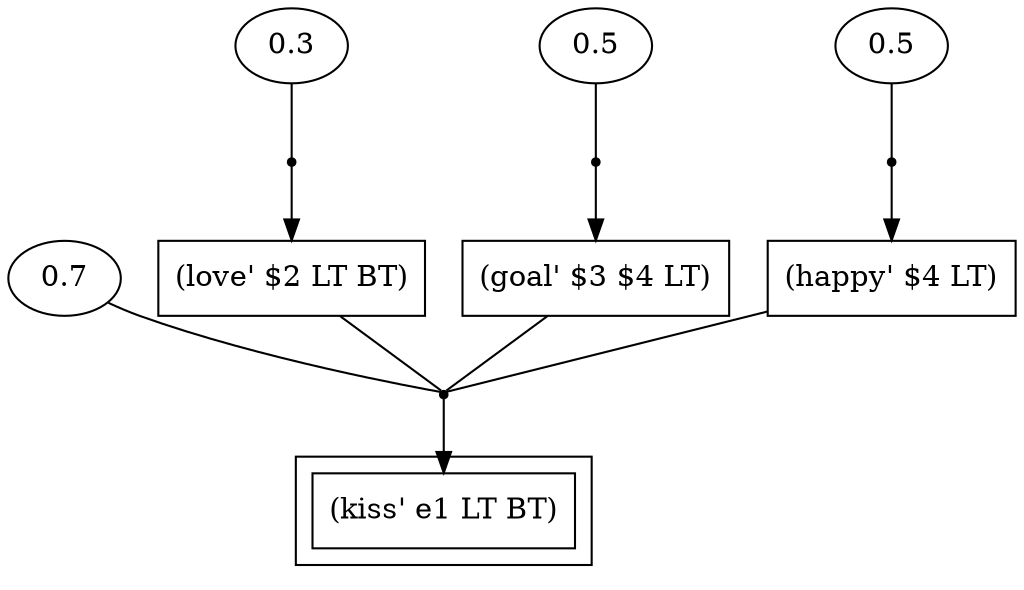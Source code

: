 digraph proof {
 graph [rankdir="TB"]
  e0 [label="0.7"];
  e1 [label="0.3"];
  e2 [label="0.5"];
  e3 [label="0.5"];
  i0 [shape=box label="(love' $2 LT BT)"];
  i1 [shape=box label="(goal' $3 $4 LT)"];
  i2 [shape=box label="(happy' $4 LT)"];
  r0 [shape=point];
  r0 -> o0
  i0 -> r0 [arrowhead=none]
  i1 -> r0 [arrowhead=none]
  i2 -> r0 [arrowhead=none]
  e0 -> r0 [arrowhead=none]
  r1 [shape=point];
  r1 -> i0
  e1 -> r1 [arrowhead=none]
  r2 [shape=point];
  r2 -> i1
  e2 -> r2 [arrowhead=none]
  r3 [shape=point];
  r3 -> i2
  e3 -> r3 [arrowhead=none]
 subgraph cluster {  o0 [shape=box label="(kiss' e1 LT BT)"];
 }
}

